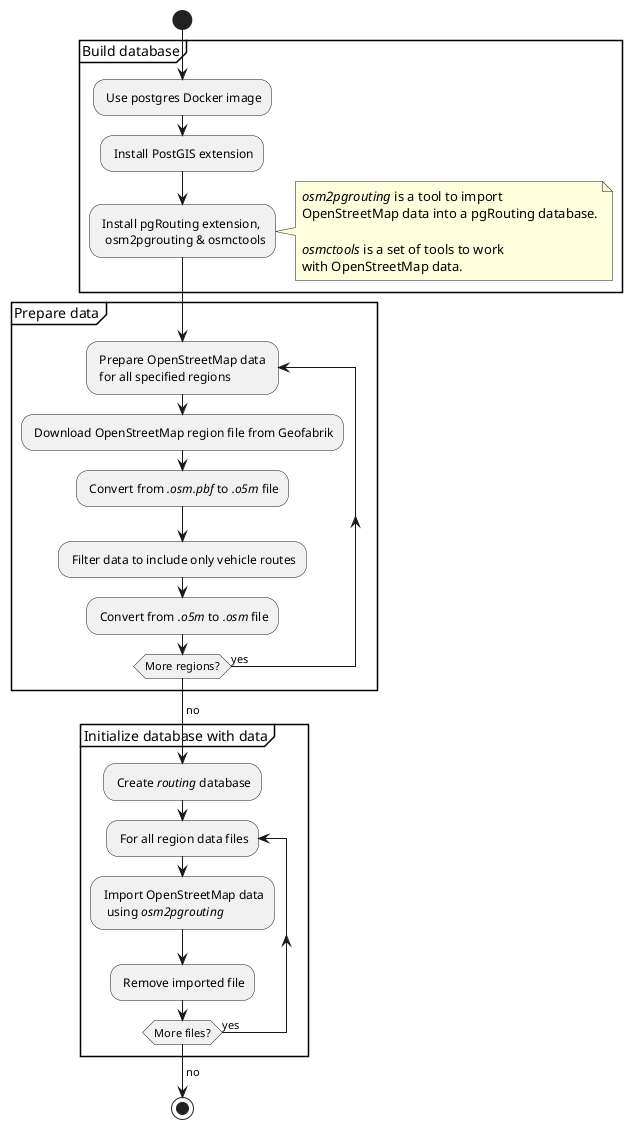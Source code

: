 @startuml Data import flow

start

group Build database

  : Use postgres Docker image;

  : Install PostGIS extension;

  : Install pgRouting extension, 
    osm2pgrouting & osmctools;
  note right
    //osm2pgrouting// is a tool to import 
    OpenStreetMap data into a pgRouting database.

    //osmctools// is a set of tools to work 
    with OpenStreetMap data.
  end note

end group

group Prepare data

  repeat : Prepare OpenStreetMap data \n for all specified regions;

    : Download OpenStreetMap region file from Geofabrik;

    : Convert from //.osm.pbf// to //.o5m// file;

    : Filter data to include only vehicle routes;

    : Convert from //.o5m// to //.osm// file;

  repeat while (More regions?) is (yes)
  -> no;

end group

group Initialize database with data

  : Create //routing// database;

  repeat : For all region data files;

  : Import OpenStreetMap data
    using //osm2pgrouting//;

  : Remove imported file;

  repeat while (More files?) is (yes)
  -> no;

end group

stop

@enduml